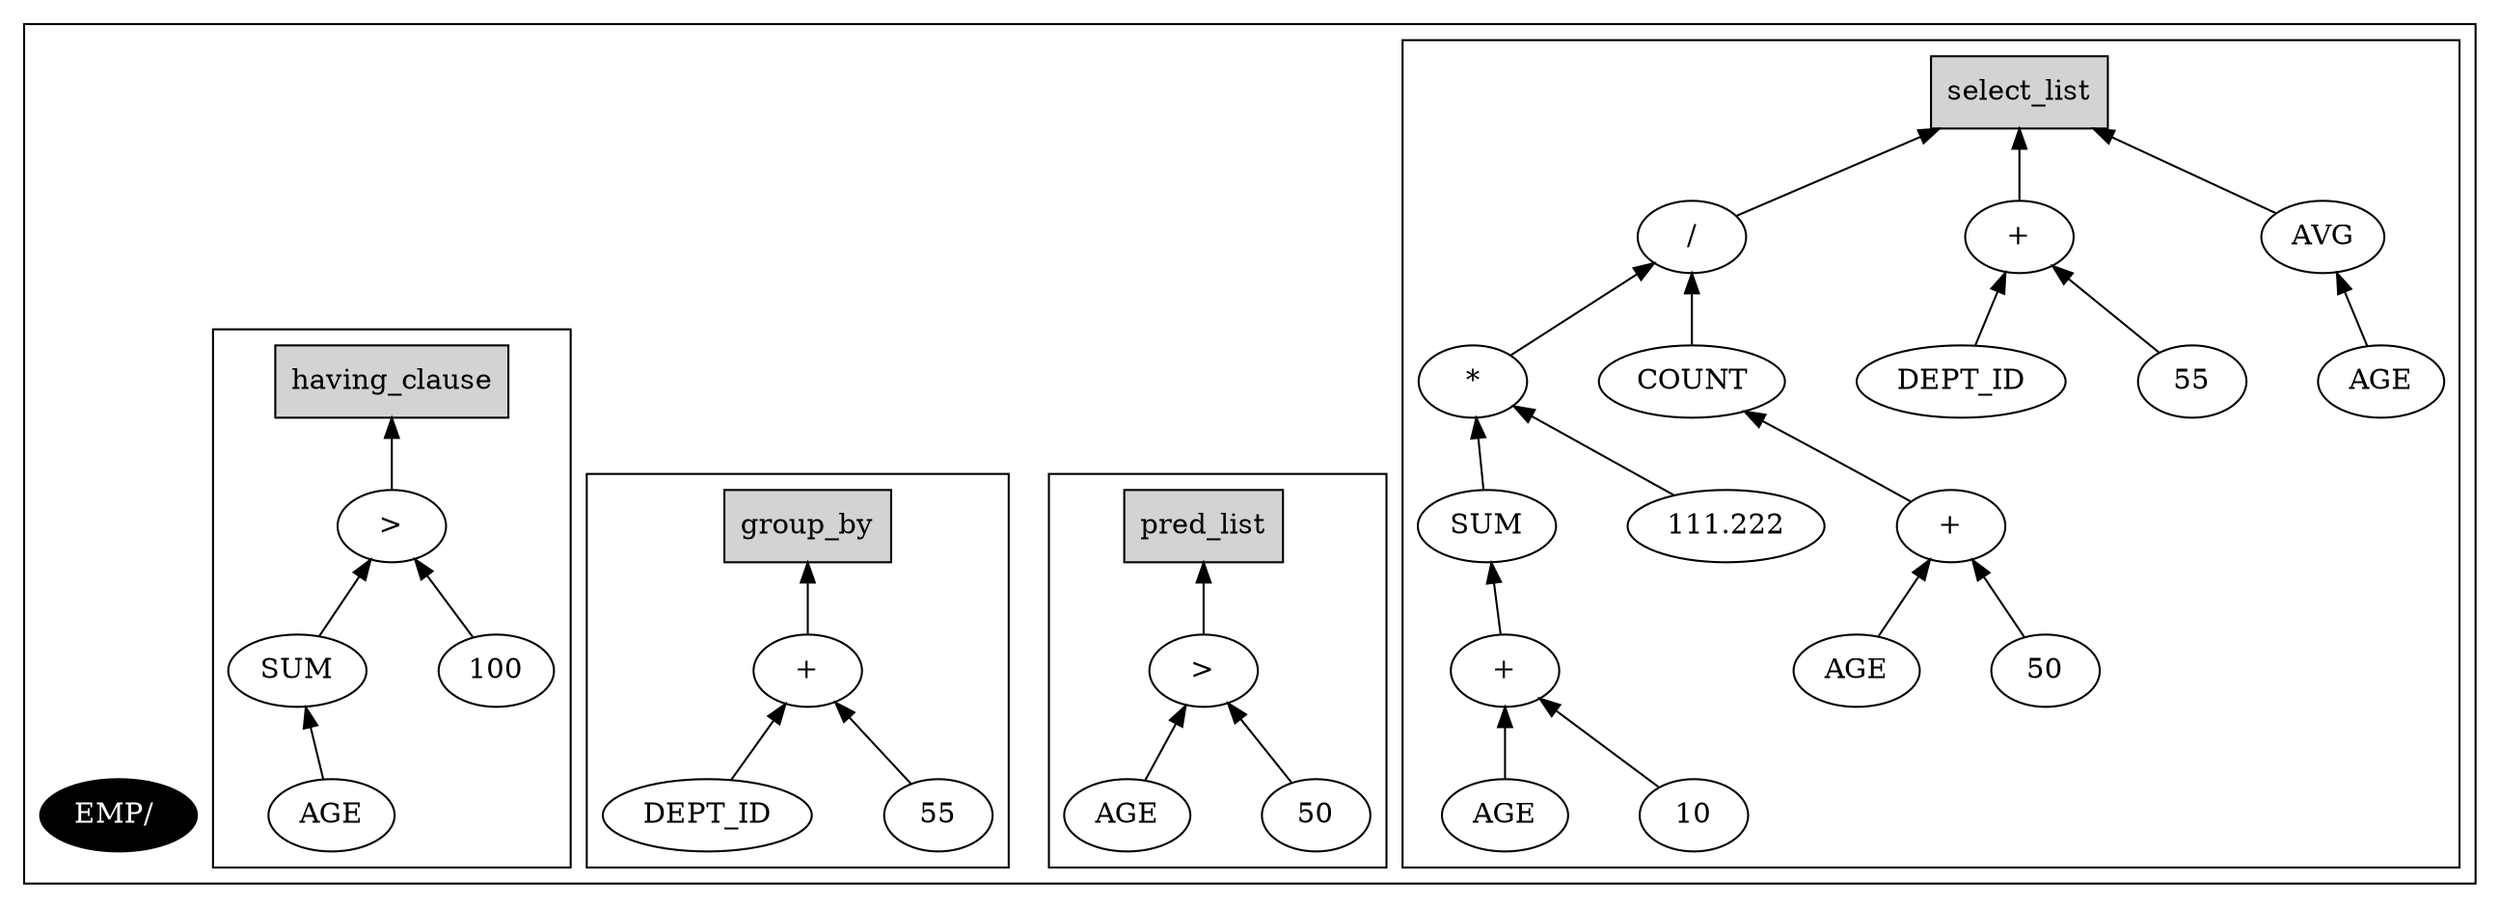 digraph example1 {
    rankdir=BT;
    nodesep=0.5;
    ordering="in";
  subgraph cluster_main {
    "main_queryblock"[label="select_list",shape=box,style=filled];
  subgraph cluster_select_listmain {
    exprnodeNodeId11v1[label="/"];
    exprnodeNodeId6v1 -> exprnodeNodeId11v1;
    exprnodeNodeId6v1[label="*"];
    exprnodeNodeId4v1 -> exprnodeNodeId6v1;
    exprnodeNodeId4v1[label="SUM"];
    exprnodeNodeId3v1 -> exprnodeNodeId4v1;
    exprnodeNodeId3v1[label="+"];
    exprnodeNodeId1v1 -> exprnodeNodeId3v1;
    exprnodeNodeId1v1[label="AGE"];
    exprnodeNodeId2v1 -> exprnodeNodeId3v1;
    exprnodeNodeId2v1[label="10"];
    exprnodeNodeId5v1 -> exprnodeNodeId6v1;
    exprnodeNodeId5v1[label="111.222"];
    exprnodeNodeId10v1 -> exprnodeNodeId11v1;
    exprnodeNodeId10v1[label="COUNT"];
    exprnodeNodeId9v1 -> exprnodeNodeId10v1;
    exprnodeNodeId9v1[label="+"];
    exprnodeNodeId7v1 -> exprnodeNodeId9v1;
    exprnodeNodeId7v1[label="AGE"];
    exprnodeNodeId8v1 -> exprnodeNodeId9v1;
    exprnodeNodeId8v1[label="50"];
    exprnodeNodeId11v1 -> "main_queryblock";
    exprnodeNodeId14v1[label="+"];
    exprnodeNodeId12v1 -> exprnodeNodeId14v1;
    exprnodeNodeId12v1[label="DEPT_ID"];
    exprnodeNodeId13v1 -> exprnodeNodeId14v1;
    exprnodeNodeId13v1[label="55"];
    exprnodeNodeId14v1 -> "main_queryblock";
    exprnodeNodeId16v1[label="AVG"];
    exprnodeNodeId15v1 -> exprnodeNodeId16v1;
    exprnodeNodeId15v1[label="AGE"];
    exprnodeNodeId16v1 -> "main_queryblock";
}
    "QUN_0"[label="EMP/ ", fillcolor=black, fontcolor=white, style=filled]
  subgraph cluster_pred_listmain {
    exprnodeNodeId19v1[label=">"];
    exprnodeNodeId17v1 -> exprnodeNodeId19v1;
    exprnodeNodeId17v1[label="AGE"];
    exprnodeNodeId18v1 -> exprnodeNodeId19v1;
    exprnodeNodeId18v1[label="50"];
    exprnodeNodeId19v1 -> main_pred_list;
    "main_pred_list"[label="pred_list",shape=box,style=filled];
}
  subgraph cluster_group_bymain {
    "main_group_by"[label="group_by",shape=box,style=filled];
    exprnodeNodeId22v1[label="+"];
    exprnodeNodeId20v1 -> exprnodeNodeId22v1;
    exprnodeNodeId20v1[label="DEPT_ID"];
    exprnodeNodeId21v1 -> exprnodeNodeId22v1;
    exprnodeNodeId21v1[label="55"];
    exprnodeNodeId22v1 -> "main_group_by";
}
  subgraph cluster_having_clausemain {
    exprnodeNodeId26v1[label=">"];
    exprnodeNodeId24v1 -> exprnodeNodeId26v1;
    exprnodeNodeId24v1[label="SUM"];
    exprnodeNodeId23v1 -> exprnodeNodeId24v1;
    exprnodeNodeId23v1[label="AGE"];
    exprnodeNodeId25v1 -> exprnodeNodeId26v1;
    exprnodeNodeId25v1[label="100"];
    exprnodeNodeId26v1 -> main_having_clause;
    "main_having_clause"[label="having_clause",shape=box,style=filled];
}
}
}

